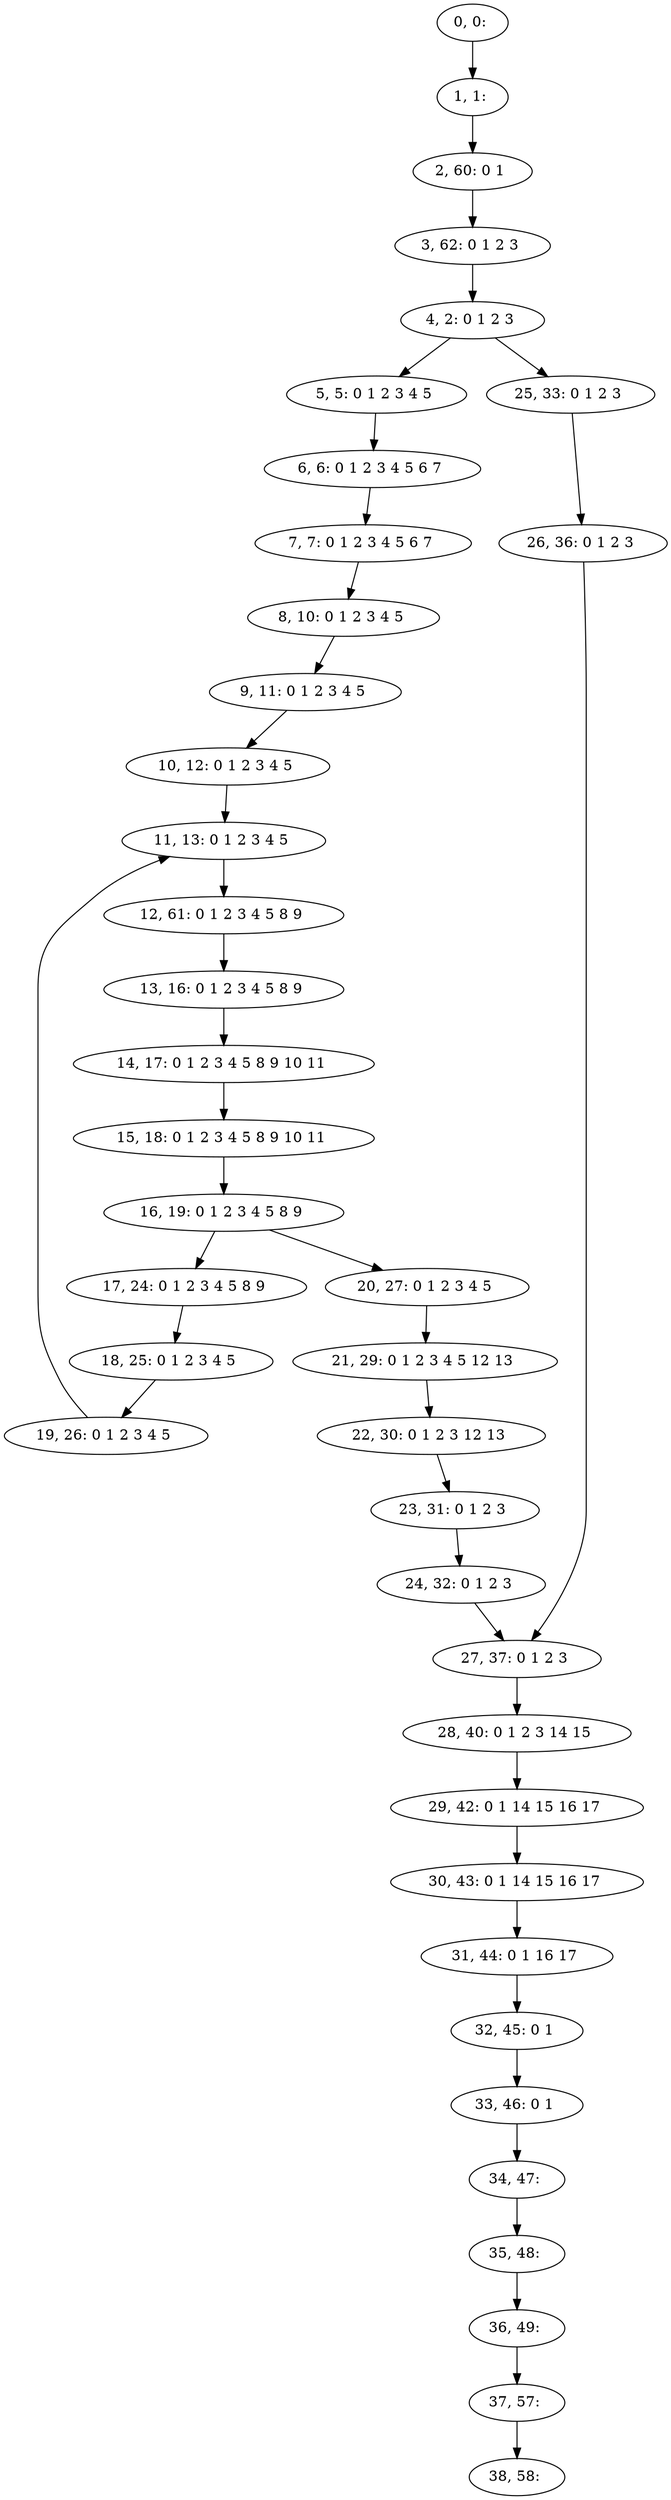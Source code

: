 digraph G {
0[label="0, 0: "];
1[label="1, 1: "];
2[label="2, 60: 0 1 "];
3[label="3, 62: 0 1 2 3 "];
4[label="4, 2: 0 1 2 3 "];
5[label="5, 5: 0 1 2 3 4 5 "];
6[label="6, 6: 0 1 2 3 4 5 6 7 "];
7[label="7, 7: 0 1 2 3 4 5 6 7 "];
8[label="8, 10: 0 1 2 3 4 5 "];
9[label="9, 11: 0 1 2 3 4 5 "];
10[label="10, 12: 0 1 2 3 4 5 "];
11[label="11, 13: 0 1 2 3 4 5 "];
12[label="12, 61: 0 1 2 3 4 5 8 9 "];
13[label="13, 16: 0 1 2 3 4 5 8 9 "];
14[label="14, 17: 0 1 2 3 4 5 8 9 10 11 "];
15[label="15, 18: 0 1 2 3 4 5 8 9 10 11 "];
16[label="16, 19: 0 1 2 3 4 5 8 9 "];
17[label="17, 24: 0 1 2 3 4 5 8 9 "];
18[label="18, 25: 0 1 2 3 4 5 "];
19[label="19, 26: 0 1 2 3 4 5 "];
20[label="20, 27: 0 1 2 3 4 5 "];
21[label="21, 29: 0 1 2 3 4 5 12 13 "];
22[label="22, 30: 0 1 2 3 12 13 "];
23[label="23, 31: 0 1 2 3 "];
24[label="24, 32: 0 1 2 3 "];
25[label="25, 33: 0 1 2 3 "];
26[label="26, 36: 0 1 2 3 "];
27[label="27, 37: 0 1 2 3 "];
28[label="28, 40: 0 1 2 3 14 15 "];
29[label="29, 42: 0 1 14 15 16 17 "];
30[label="30, 43: 0 1 14 15 16 17 "];
31[label="31, 44: 0 1 16 17 "];
32[label="32, 45: 0 1 "];
33[label="33, 46: 0 1 "];
34[label="34, 47: "];
35[label="35, 48: "];
36[label="36, 49: "];
37[label="37, 57: "];
38[label="38, 58: "];
0->1 ;
1->2 ;
2->3 ;
3->4 ;
4->5 ;
4->25 ;
5->6 ;
6->7 ;
7->8 ;
8->9 ;
9->10 ;
10->11 ;
11->12 ;
12->13 ;
13->14 ;
14->15 ;
15->16 ;
16->17 ;
16->20 ;
17->18 ;
18->19 ;
19->11 ;
20->21 ;
21->22 ;
22->23 ;
23->24 ;
24->27 ;
25->26 ;
26->27 ;
27->28 ;
28->29 ;
29->30 ;
30->31 ;
31->32 ;
32->33 ;
33->34 ;
34->35 ;
35->36 ;
36->37 ;
37->38 ;
}
